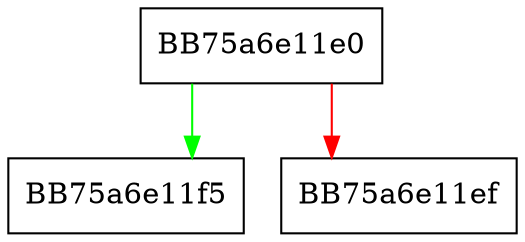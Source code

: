 digraph winMutexFree {
  node [shape="box"];
  graph [splines=ortho];
  BB75a6e11e0 -> BB75a6e11f5 [color="green"];
  BB75a6e11e0 -> BB75a6e11ef [color="red"];
}
